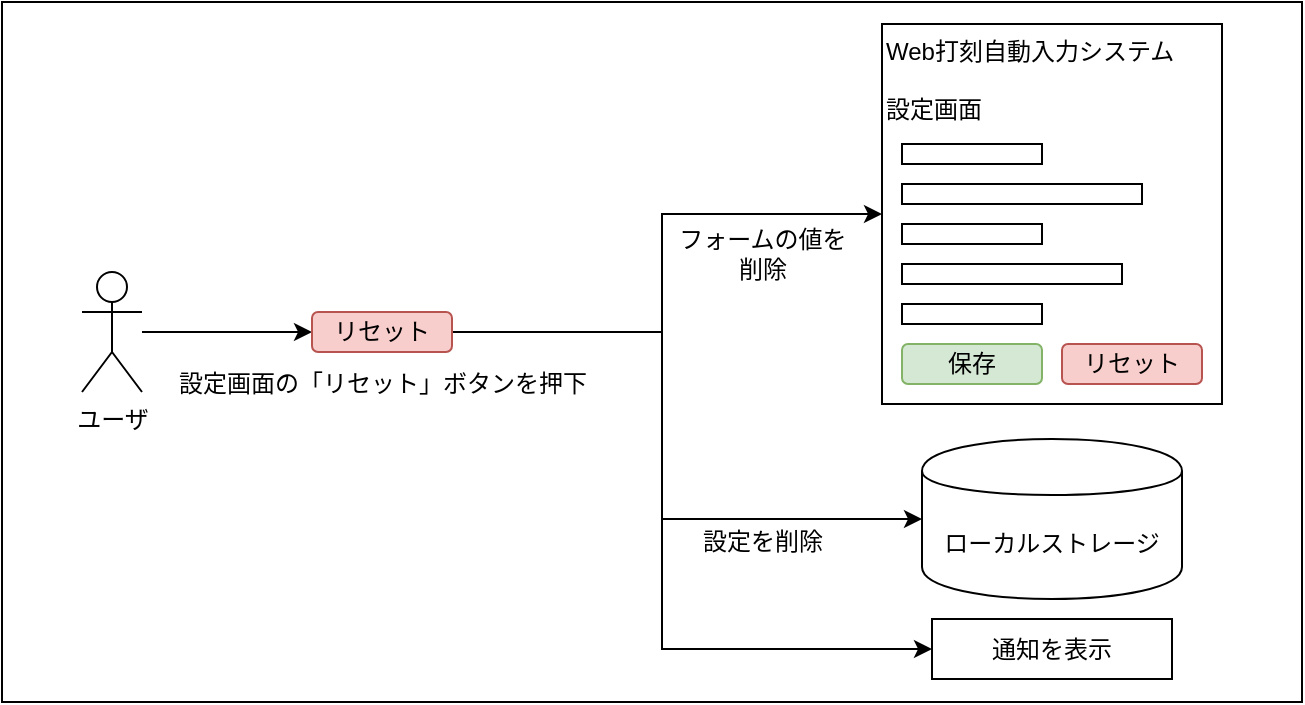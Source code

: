 <mxfile version="13.1.3">
    <diagram id="6hGFLwfOUW9BJ-s0fimq" name="Page-1">
        <mxGraphModel dx="983" dy="462" grid="1" gridSize="10" guides="1" tooltips="1" connect="1" arrows="1" fold="1" page="1" pageScale="1" pageWidth="650" pageHeight="350" math="0" shadow="0">
            <root>
                <mxCell id="0"/>
                <mxCell id="1" parent="0"/>
                <mxCell id="39" value="" style="rounded=0;whiteSpace=wrap;html=1;" parent="1" vertex="1">
                    <mxGeometry y="350" width="650" height="350" as="geometry"/>
                </mxCell>
                <mxCell id="46" style="edgeStyle=orthogonalEdgeStyle;rounded=0;orthogonalLoop=1;jettySize=auto;html=1;" edge="1" parent="1" source="2" target="27">
                    <mxGeometry relative="1" as="geometry"/>
                </mxCell>
                <mxCell id="2" value="ユーザ" style="shape=umlActor;verticalLabelPosition=bottom;labelBackgroundColor=#ffffff;verticalAlign=top;html=1;outlineConnect=0;" parent="1" vertex="1">
                    <mxGeometry x="40" y="485" width="30" height="60" as="geometry"/>
                </mxCell>
                <mxCell id="7" value="Web打刻自動入力システム&lt;br&gt;&lt;br&gt;設定画面" style="rounded=0;whiteSpace=wrap;html=1;align=left;verticalAlign=top;" parent="1" vertex="1">
                    <mxGeometry x="440" y="361" width="170" height="190" as="geometry"/>
                </mxCell>
                <mxCell id="15" value="ローカルストレージ" style="shape=cylinder;whiteSpace=wrap;html=1;boundedLbl=1;backgroundOutline=1;" parent="1" vertex="1">
                    <mxGeometry x="460" y="568.5" width="130" height="80" as="geometry"/>
                </mxCell>
                <mxCell id="26" value="保存" style="rounded=1;whiteSpace=wrap;html=1;align=center;fillColor=#d5e8d4;strokeColor=#82b366;" parent="1" vertex="1">
                    <mxGeometry x="450" y="521" width="70" height="20" as="geometry"/>
                </mxCell>
                <mxCell id="47" style="edgeStyle=orthogonalEdgeStyle;rounded=0;orthogonalLoop=1;jettySize=auto;html=1;entryX=0;entryY=0.5;entryDx=0;entryDy=0;" edge="1" parent="1" source="27" target="7">
                    <mxGeometry relative="1" as="geometry">
                        <Array as="points">
                            <mxPoint x="330" y="515"/>
                            <mxPoint x="330" y="456"/>
                        </Array>
                    </mxGeometry>
                </mxCell>
                <mxCell id="48" style="edgeStyle=orthogonalEdgeStyle;rounded=0;orthogonalLoop=1;jettySize=auto;html=1;entryX=0;entryY=0.5;entryDx=0;entryDy=0;" edge="1" parent="1" source="27" target="15">
                    <mxGeometry relative="1" as="geometry">
                        <Array as="points">
                            <mxPoint x="330" y="515"/>
                            <mxPoint x="330" y="608"/>
                        </Array>
                    </mxGeometry>
                </mxCell>
                <mxCell id="49" style="edgeStyle=orthogonalEdgeStyle;rounded=0;orthogonalLoop=1;jettySize=auto;html=1;entryX=0;entryY=0.5;entryDx=0;entryDy=0;" edge="1" parent="1" source="27" target="41">
                    <mxGeometry relative="1" as="geometry">
                        <Array as="points">
                            <mxPoint x="330" y="515"/>
                            <mxPoint x="330" y="674"/>
                        </Array>
                    </mxGeometry>
                </mxCell>
                <mxCell id="27" value="リセット" style="rounded=1;whiteSpace=wrap;html=1;align=center;fillColor=#f8cecc;strokeColor=#b85450;" parent="1" vertex="1">
                    <mxGeometry x="155" y="505" width="70" height="20" as="geometry"/>
                </mxCell>
                <mxCell id="28" value="" style="rounded=0;whiteSpace=wrap;html=1;align=left;" parent="1" vertex="1">
                    <mxGeometry x="450" y="421" width="70" height="10" as="geometry"/>
                </mxCell>
                <mxCell id="29" value="" style="rounded=0;whiteSpace=wrap;html=1;align=left;" parent="1" vertex="1">
                    <mxGeometry x="450" y="441" width="120" height="10" as="geometry"/>
                </mxCell>
                <mxCell id="30" value="" style="rounded=0;whiteSpace=wrap;html=1;align=left;" parent="1" vertex="1">
                    <mxGeometry x="450" y="461" width="70" height="10" as="geometry"/>
                </mxCell>
                <mxCell id="31" value="" style="rounded=0;whiteSpace=wrap;html=1;align=left;" parent="1" vertex="1">
                    <mxGeometry x="450" y="481" width="110" height="10" as="geometry"/>
                </mxCell>
                <mxCell id="32" value="" style="rounded=0;whiteSpace=wrap;html=1;align=left;" parent="1" vertex="1">
                    <mxGeometry x="450" y="501" width="70" height="10" as="geometry"/>
                </mxCell>
                <mxCell id="34" value="設定画面の「リセット」ボタンを押下" style="text;html=1;align=center;verticalAlign=middle;resizable=0;points=[];autosize=1;" parent="1" vertex="1">
                    <mxGeometry x="80" y="531" width="220" height="20" as="geometry"/>
                </mxCell>
                <mxCell id="37" value="設定を削除" style="text;html=1;align=center;verticalAlign=middle;resizable=0;points=[];autosize=1;" parent="1" vertex="1">
                    <mxGeometry x="340" y="610" width="80" height="20" as="geometry"/>
                </mxCell>
                <mxCell id="41" value="通知を表示" style="rounded=0;whiteSpace=wrap;html=1;" parent="1" vertex="1">
                    <mxGeometry x="465" y="658.5" width="120" height="30" as="geometry"/>
                </mxCell>
                <mxCell id="44" value="リセット" style="rounded=1;whiteSpace=wrap;html=1;align=center;fillColor=#f8cecc;strokeColor=#b85450;" vertex="1" parent="1">
                    <mxGeometry x="530" y="521" width="70" height="20" as="geometry"/>
                </mxCell>
                <mxCell id="50" value="フォームの値を&lt;br&gt;削除" style="text;html=1;align=center;verticalAlign=middle;resizable=0;points=[];autosize=1;" vertex="1" parent="1">
                    <mxGeometry x="330" y="461" width="100" height="30" as="geometry"/>
                </mxCell>
            </root>
        </mxGraphModel>
    </diagram>
</mxfile>